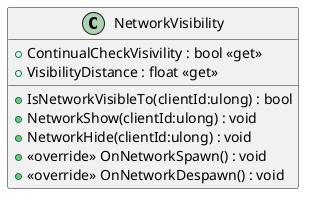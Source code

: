 @startuml
class NetworkVisibility {
    + ContinualCheckVisivility : bool <<get>>
    + VisibilityDistance : float <<get>>
    + IsNetworkVisibleTo(clientId:ulong) : bool
    + NetworkShow(clientId:ulong) : void
    + NetworkHide(clientId:ulong) : void
    + <<override>> OnNetworkSpawn() : void
    + <<override>> OnNetworkDespawn() : void
}
@enduml
